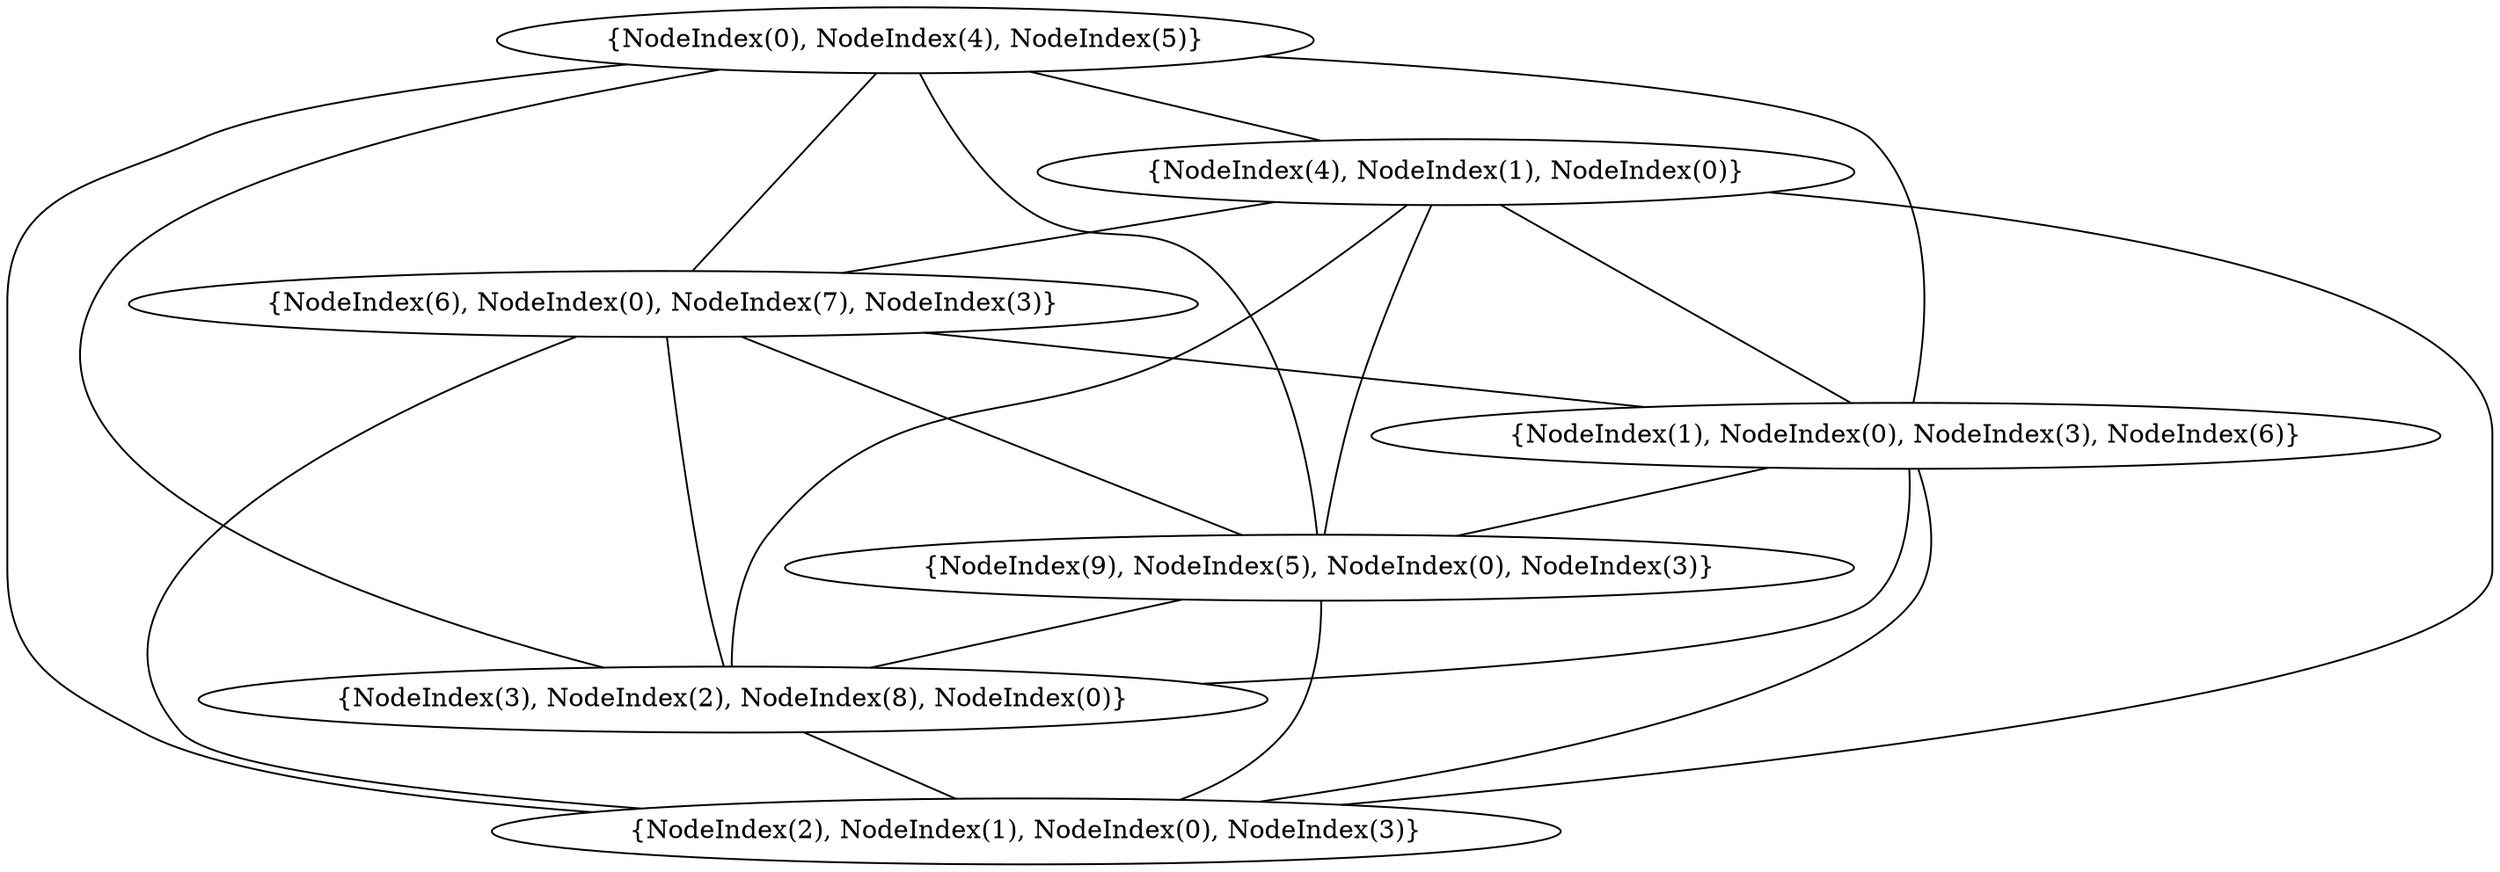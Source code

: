graph {
    0 [ label = "{NodeIndex(2), NodeIndex(1), NodeIndex(0), NodeIndex(3)}" ]
    1 [ label = "{NodeIndex(3), NodeIndex(2), NodeIndex(8), NodeIndex(0)}" ]
    2 [ label = "{NodeIndex(9), NodeIndex(5), NodeIndex(0), NodeIndex(3)}" ]
    3 [ label = "{NodeIndex(1), NodeIndex(0), NodeIndex(3), NodeIndex(6)}" ]
    4 [ label = "{NodeIndex(6), NodeIndex(0), NodeIndex(7), NodeIndex(3)}" ]
    5 [ label = "{NodeIndex(4), NodeIndex(1), NodeIndex(0)}" ]
    6 [ label = "{NodeIndex(0), NodeIndex(4), NodeIndex(5)}" ]
    1 -- 0 [ ]
    2 -- 0 [ ]
    2 -- 1 [ ]
    3 -- 0 [ ]
    3 -- 1 [ ]
    3 -- 2 [ ]
    4 -- 0 [ ]
    4 -- 1 [ ]
    4 -- 2 [ ]
    4 -- 3 [ ]
    5 -- 0 [ ]
    5 -- 1 [ ]
    5 -- 2 [ ]
    5 -- 3 [ ]
    5 -- 4 [ ]
    6 -- 0 [ ]
    6 -- 1 [ ]
    6 -- 2 [ ]
    6 -- 3 [ ]
    6 -- 4 [ ]
    6 -- 5 [ ]
}
